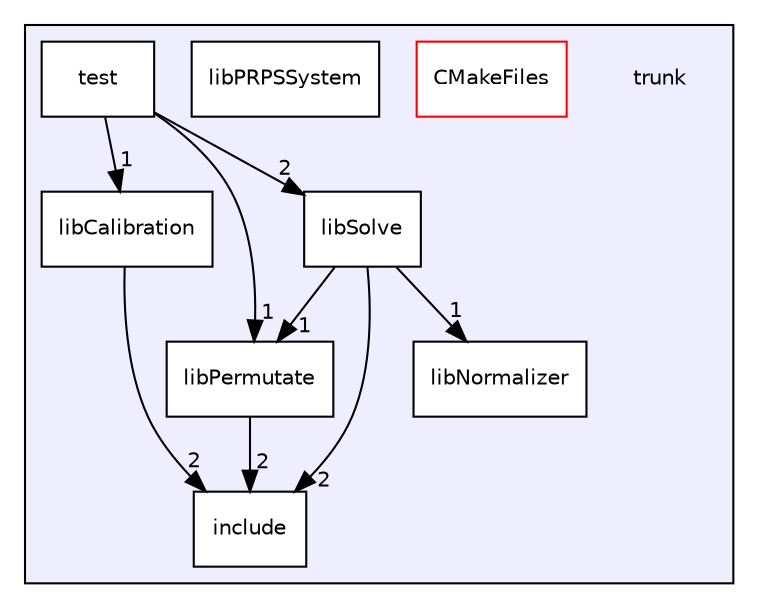 digraph "trunk" {
  compound=true
  node [ fontsize="10", fontname="Helvetica"];
  edge [ labelfontsize="10", labelfontname="Helvetica"];
  subgraph clusterdir_4e3a55e2a9734425e24eb78aa4793941 {
    graph [ bgcolor="#eeeeff", pencolor="black", label="" URL="dir_4e3a55e2a9734425e24eb78aa4793941.html"];
    dir_4e3a55e2a9734425e24eb78aa4793941 [shape=plaintext label="trunk"];
    dir_d884e7daf8c02ebb7811538304c6f5fc [shape=box label="CMakeFiles" color="red" fillcolor="white" style="filled" URL="dir_d884e7daf8c02ebb7811538304c6f5fc.html"];
    dir_9e041eeef66170b1836127dc207db4b3 [shape=box label="include" color="black" fillcolor="white" style="filled" URL="dir_9e041eeef66170b1836127dc207db4b3.html"];
    dir_c779e44d68d5d2fe9056541877d3c4bf [shape=box label="libCalibration" color="black" fillcolor="white" style="filled" URL="dir_c779e44d68d5d2fe9056541877d3c4bf.html"];
    dir_47946c645dafedd266a6f0fdda6ce8cd [shape=box label="libNormalizer" color="black" fillcolor="white" style="filled" URL="dir_47946c645dafedd266a6f0fdda6ce8cd.html"];
    dir_248aa78ac174d1fb3a17d867e1e60ee1 [shape=box label="libPermutate" color="black" fillcolor="white" style="filled" URL="dir_248aa78ac174d1fb3a17d867e1e60ee1.html"];
    dir_c9b13d7f40319bd5c4dc64b2f570e0e0 [shape=box label="libPRPSSystem" color="black" fillcolor="white" style="filled" URL="dir_c9b13d7f40319bd5c4dc64b2f570e0e0.html"];
    dir_269b7b46e0fdd455b446d4119561177c [shape=box label="libSolve" color="black" fillcolor="white" style="filled" URL="dir_269b7b46e0fdd455b446d4119561177c.html"];
    dir_a5f33d37bfdeb3c19514ff21e6ed6f52 [shape=box label="test" color="black" fillcolor="white" style="filled" URL="dir_a5f33d37bfdeb3c19514ff21e6ed6f52.html"];
  }
  dir_269b7b46e0fdd455b446d4119561177c->dir_9e041eeef66170b1836127dc207db4b3 [headlabel="2", labeldistance=1.5 headhref="dir_000009_000004.html"];
  dir_269b7b46e0fdd455b446d4119561177c->dir_47946c645dafedd266a6f0fdda6ce8cd [headlabel="1", labeldistance=1.5 headhref="dir_000009_000006.html"];
  dir_269b7b46e0fdd455b446d4119561177c->dir_248aa78ac174d1fb3a17d867e1e60ee1 [headlabel="1", labeldistance=1.5 headhref="dir_000009_000007.html"];
  dir_c779e44d68d5d2fe9056541877d3c4bf->dir_9e041eeef66170b1836127dc207db4b3 [headlabel="2", labeldistance=1.5 headhref="dir_000005_000004.html"];
  dir_248aa78ac174d1fb3a17d867e1e60ee1->dir_9e041eeef66170b1836127dc207db4b3 [headlabel="2", labeldistance=1.5 headhref="dir_000007_000004.html"];
  dir_a5f33d37bfdeb3c19514ff21e6ed6f52->dir_269b7b46e0fdd455b446d4119561177c [headlabel="2", labeldistance=1.5 headhref="dir_000010_000009.html"];
  dir_a5f33d37bfdeb3c19514ff21e6ed6f52->dir_c779e44d68d5d2fe9056541877d3c4bf [headlabel="1", labeldistance=1.5 headhref="dir_000010_000005.html"];
  dir_a5f33d37bfdeb3c19514ff21e6ed6f52->dir_248aa78ac174d1fb3a17d867e1e60ee1 [headlabel="1", labeldistance=1.5 headhref="dir_000010_000007.html"];
}
